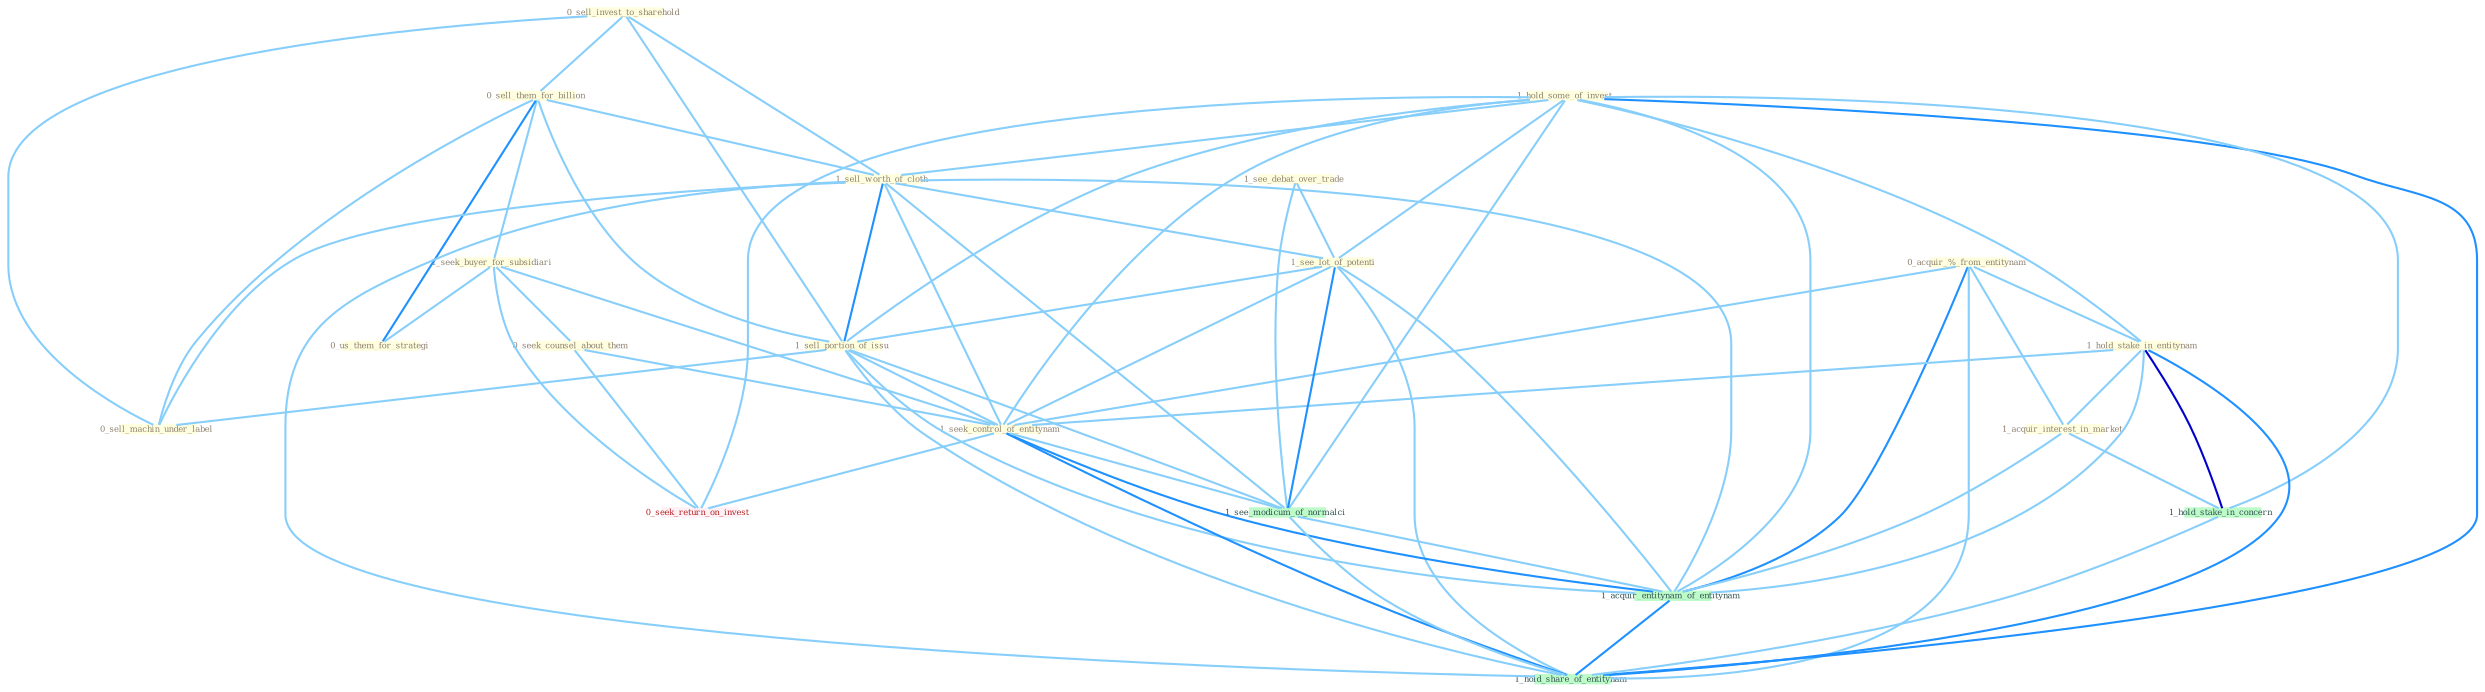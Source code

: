 Graph G{ 
    node
    [shape=polygon,style=filled,width=.5,height=.06,color="#BDFCC9",fixedsize=true,fontsize=4,
    fontcolor="#2f4f4f"];
    {node
    [color="#ffffe0", fontcolor="#8b7d6b"] "0_sell_invest_to_sharehold " "0_acquir_%_from_entitynam " "1_see_debat_over_trade " "1_hold_some_of_invest " "0_sell_them_for_billion " "1_hold_stake_in_entitynam " "1_sell_worth_of_cloth " "1_seek_buyer_for_subsidiari " "1_acquir_interest_in_market " "1_see_lot_of_potenti " "0_us_them_for_strategi " "1_sell_portion_of_issu " "0_seek_counsel_about_them " "0_sell_machin_under_label " "1_seek_control_of_entitynam "}
{node [color="#fff0f5", fontcolor="#b22222"] "0_seek_return_on_invest "}
edge [color="#B0E2FF"];

	"0_sell_invest_to_sharehold " -- "0_sell_them_for_billion " [w="1", color="#87cefa" ];
	"0_sell_invest_to_sharehold " -- "1_sell_worth_of_cloth " [w="1", color="#87cefa" ];
	"0_sell_invest_to_sharehold " -- "1_sell_portion_of_issu " [w="1", color="#87cefa" ];
	"0_sell_invest_to_sharehold " -- "0_sell_machin_under_label " [w="1", color="#87cefa" ];
	"0_acquir_%_from_entitynam " -- "1_hold_stake_in_entitynam " [w="1", color="#87cefa" ];
	"0_acquir_%_from_entitynam " -- "1_acquir_interest_in_market " [w="1", color="#87cefa" ];
	"0_acquir_%_from_entitynam " -- "1_seek_control_of_entitynam " [w="1", color="#87cefa" ];
	"0_acquir_%_from_entitynam " -- "1_acquir_entitynam_of_entitynam " [w="2", color="#1e90ff" , len=0.8];
	"0_acquir_%_from_entitynam " -- "1_hold_share_of_entitynam " [w="1", color="#87cefa" ];
	"1_see_debat_over_trade " -- "1_see_lot_of_potenti " [w="1", color="#87cefa" ];
	"1_see_debat_over_trade " -- "1_see_modicum_of_normalci " [w="1", color="#87cefa" ];
	"1_hold_some_of_invest " -- "1_hold_stake_in_entitynam " [w="1", color="#87cefa" ];
	"1_hold_some_of_invest " -- "1_sell_worth_of_cloth " [w="1", color="#87cefa" ];
	"1_hold_some_of_invest " -- "1_see_lot_of_potenti " [w="1", color="#87cefa" ];
	"1_hold_some_of_invest " -- "1_sell_portion_of_issu " [w="1", color="#87cefa" ];
	"1_hold_some_of_invest " -- "1_seek_control_of_entitynam " [w="1", color="#87cefa" ];
	"1_hold_some_of_invest " -- "1_hold_stake_in_concern " [w="1", color="#87cefa" ];
	"1_hold_some_of_invest " -- "0_seek_return_on_invest " [w="1", color="#87cefa" ];
	"1_hold_some_of_invest " -- "1_see_modicum_of_normalci " [w="1", color="#87cefa" ];
	"1_hold_some_of_invest " -- "1_acquir_entitynam_of_entitynam " [w="1", color="#87cefa" ];
	"1_hold_some_of_invest " -- "1_hold_share_of_entitynam " [w="2", color="#1e90ff" , len=0.8];
	"0_sell_them_for_billion " -- "1_sell_worth_of_cloth " [w="1", color="#87cefa" ];
	"0_sell_them_for_billion " -- "1_seek_buyer_for_subsidiari " [w="1", color="#87cefa" ];
	"0_sell_them_for_billion " -- "0_us_them_for_strategi " [w="2", color="#1e90ff" , len=0.8];
	"0_sell_them_for_billion " -- "1_sell_portion_of_issu " [w="1", color="#87cefa" ];
	"0_sell_them_for_billion " -- "0_sell_machin_under_label " [w="1", color="#87cefa" ];
	"1_hold_stake_in_entitynam " -- "1_acquir_interest_in_market " [w="1", color="#87cefa" ];
	"1_hold_stake_in_entitynam " -- "1_seek_control_of_entitynam " [w="1", color="#87cefa" ];
	"1_hold_stake_in_entitynam " -- "1_hold_stake_in_concern " [w="3", color="#0000cd" , len=0.6];
	"1_hold_stake_in_entitynam " -- "1_acquir_entitynam_of_entitynam " [w="1", color="#87cefa" ];
	"1_hold_stake_in_entitynam " -- "1_hold_share_of_entitynam " [w="2", color="#1e90ff" , len=0.8];
	"1_sell_worth_of_cloth " -- "1_see_lot_of_potenti " [w="1", color="#87cefa" ];
	"1_sell_worth_of_cloth " -- "1_sell_portion_of_issu " [w="2", color="#1e90ff" , len=0.8];
	"1_sell_worth_of_cloth " -- "0_sell_machin_under_label " [w="1", color="#87cefa" ];
	"1_sell_worth_of_cloth " -- "1_seek_control_of_entitynam " [w="1", color="#87cefa" ];
	"1_sell_worth_of_cloth " -- "1_see_modicum_of_normalci " [w="1", color="#87cefa" ];
	"1_sell_worth_of_cloth " -- "1_acquir_entitynam_of_entitynam " [w="1", color="#87cefa" ];
	"1_sell_worth_of_cloth " -- "1_hold_share_of_entitynam " [w="1", color="#87cefa" ];
	"1_seek_buyer_for_subsidiari " -- "0_us_them_for_strategi " [w="1", color="#87cefa" ];
	"1_seek_buyer_for_subsidiari " -- "0_seek_counsel_about_them " [w="1", color="#87cefa" ];
	"1_seek_buyer_for_subsidiari " -- "1_seek_control_of_entitynam " [w="1", color="#87cefa" ];
	"1_seek_buyer_for_subsidiari " -- "0_seek_return_on_invest " [w="1", color="#87cefa" ];
	"1_acquir_interest_in_market " -- "1_hold_stake_in_concern " [w="1", color="#87cefa" ];
	"1_acquir_interest_in_market " -- "1_acquir_entitynam_of_entitynam " [w="1", color="#87cefa" ];
	"1_see_lot_of_potenti " -- "1_sell_portion_of_issu " [w="1", color="#87cefa" ];
	"1_see_lot_of_potenti " -- "1_seek_control_of_entitynam " [w="1", color="#87cefa" ];
	"1_see_lot_of_potenti " -- "1_see_modicum_of_normalci " [w="2", color="#1e90ff" , len=0.8];
	"1_see_lot_of_potenti " -- "1_acquir_entitynam_of_entitynam " [w="1", color="#87cefa" ];
	"1_see_lot_of_potenti " -- "1_hold_share_of_entitynam " [w="1", color="#87cefa" ];
	"1_sell_portion_of_issu " -- "0_sell_machin_under_label " [w="1", color="#87cefa" ];
	"1_sell_portion_of_issu " -- "1_seek_control_of_entitynam " [w="1", color="#87cefa" ];
	"1_sell_portion_of_issu " -- "1_see_modicum_of_normalci " [w="1", color="#87cefa" ];
	"1_sell_portion_of_issu " -- "1_acquir_entitynam_of_entitynam " [w="1", color="#87cefa" ];
	"1_sell_portion_of_issu " -- "1_hold_share_of_entitynam " [w="1", color="#87cefa" ];
	"0_seek_counsel_about_them " -- "1_seek_control_of_entitynam " [w="1", color="#87cefa" ];
	"0_seek_counsel_about_them " -- "0_seek_return_on_invest " [w="1", color="#87cefa" ];
	"1_seek_control_of_entitynam " -- "0_seek_return_on_invest " [w="1", color="#87cefa" ];
	"1_seek_control_of_entitynam " -- "1_see_modicum_of_normalci " [w="1", color="#87cefa" ];
	"1_seek_control_of_entitynam " -- "1_acquir_entitynam_of_entitynam " [w="2", color="#1e90ff" , len=0.8];
	"1_seek_control_of_entitynam " -- "1_hold_share_of_entitynam " [w="2", color="#1e90ff" , len=0.8];
	"1_hold_stake_in_concern " -- "1_hold_share_of_entitynam " [w="1", color="#87cefa" ];
	"1_see_modicum_of_normalci " -- "1_acquir_entitynam_of_entitynam " [w="1", color="#87cefa" ];
	"1_see_modicum_of_normalci " -- "1_hold_share_of_entitynam " [w="1", color="#87cefa" ];
	"1_acquir_entitynam_of_entitynam " -- "1_hold_share_of_entitynam " [w="2", color="#1e90ff" , len=0.8];
}